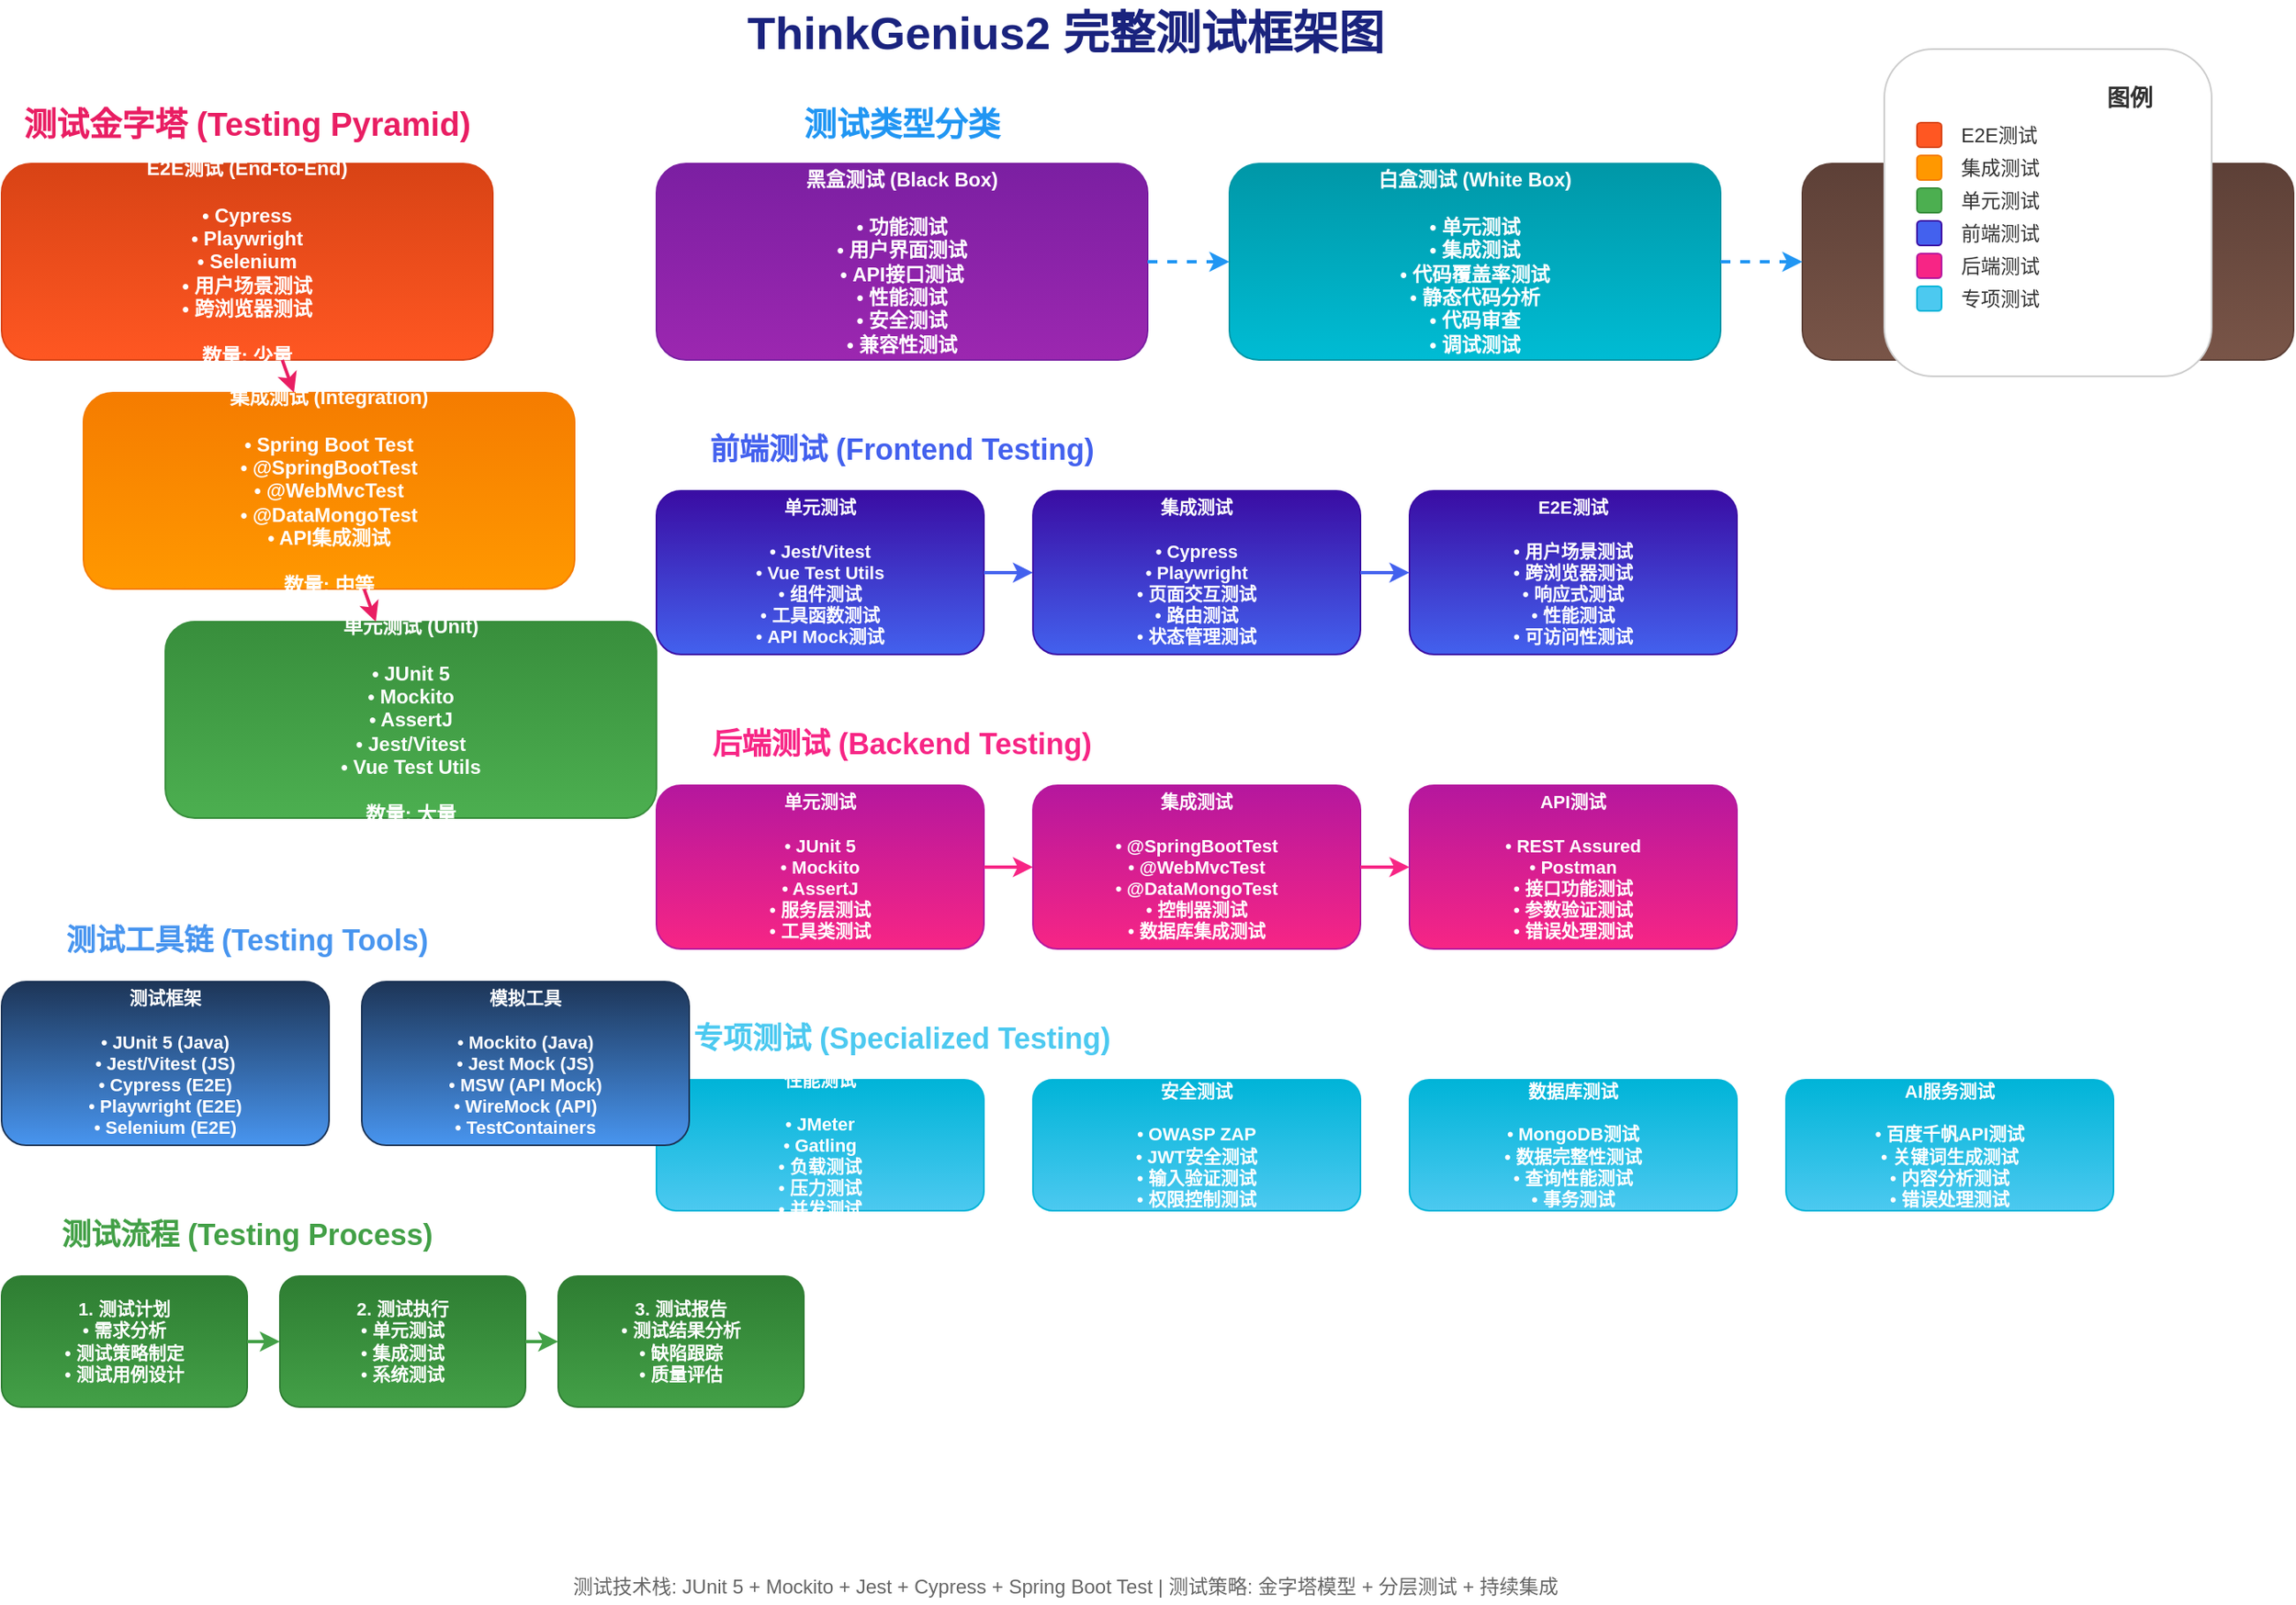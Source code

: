 <mxfile version="22.1.16" type="device">
  <diagram name="ThinkGenius2-Testing-Framework" id="testing-framework-diagram">
    <mxGraphModel dx="1422" dy="794" grid="1" gridSize="10" guides="1" tooltips="1" connect="1" arrows="1" fold="1" page="1" pageScale="1" pageWidth="1400" pageHeight="1000" math="0" shadow="0">
      <root>
        <mxCell id="0" />
        <mxCell id="1" parent="0" />
        
        <!-- 标题 -->
        <mxCell id="title" value="ThinkGenius2 完整测试框架图" style="text;html=1;strokeColor=none;fillColor=none;align=center;verticalAlign=middle;whiteSpace=wrap;rounded=0;fontSize=28;fontStyle=1;fontColor=#1a237e;" vertex="1" parent="1">
          <mxGeometry x="400" y="20" width="600" height="40" as="geometry" />
        </mxCell>
        
        <!-- 测试金字塔 -->
        <mxCell id="pyramid-title" value="测试金字塔 (Testing Pyramid)" style="text;html=1;strokeColor=none;fillColor=none;align=center;verticalAlign=middle;whiteSpace=wrap;rounded=0;fontSize=20;fontStyle=1;fontColor=#e91e63;" vertex="1" parent="1">
          <mxGeometry x="50" y="80" width="300" height="30" as="geometry" />
        </mxCell>
        
        <!-- E2E测试 -->
        <mxCell id="e2e-tests" value="E2E测试 (End-to-End)&#xa;&#xa;• Cypress&#xa;• Playwright&#xa;• Selenium&#xa;• 用户场景测试&#xa;• 跨浏览器测试&#xa;&#xa;数量: 少量" style="rounded=1;whiteSpace=wrap;html=1;fillColor=#ff5722;strokeColor=#d84315;fontColor=#ffffff;fontSize=12;fontStyle=1;gradientColor=#d84315;gradientDirection=north;" vertex="1" parent="1">
          <mxGeometry x="50" y="120" width="300" height="120" as="geometry" />
        </mxCell>
        
        <!-- 集成测试 -->
        <mxCell id="integration-tests" value="集成测试 (Integration)&#xa;&#xa;• Spring Boot Test&#xa;• @SpringBootTest&#xa;• @WebMvcTest&#xa;• @DataMongoTest&#xa;• API集成测试&#xa;&#xa;数量: 中等" style="rounded=1;whiteSpace=wrap;html=1;fillColor=#ff9800;strokeColor=#f57c00;fontColor=#ffffff;fontSize=12;fontStyle=1;gradientColor=#f57c00;gradientDirection=north;" vertex="1" parent="1">
          <mxGeometry x="100" y="260" width="300" height="120" as="geometry" />
        </mxCell>
        
        <!-- 单元测试 -->
        <mxCell id="unit-tests" value="单元测试 (Unit)&#xa;&#xa;• JUnit 5&#xa;• Mockito&#xa;• AssertJ&#xa;• Jest/Vitest&#xa;• Vue Test Utils&#xa;&#xa;数量: 大量" style="rounded=1;whiteSpace=wrap;html=1;fillColor=#4caf50;strokeColor=#388e3c;fontColor=#ffffff;fontSize=12;fontStyle=1;gradientColor=#388e3c;gradientDirection=north;" vertex="1" parent="1">
          <mxGeometry x="150" y="400" width="300" height="120" as="geometry" />
        </mxCell>
        
        <!-- 测试类型分类 -->
        <mxCell id="test-types-title" value="测试类型分类" style="text;html=1;strokeColor=none;fillColor=none;align=center;verticalAlign=middle;whiteSpace=wrap;rounded=0;fontSize=20;fontStyle=1;fontColor=#2196f3;" vertex="1" parent="1">
          <mxGeometry x="500" y="80" width="200" height="30" as="geometry" />
        </mxCell>
        
        <!-- 黑盒测试 -->
        <mxCell id="blackbox-tests" value="黑盒测试 (Black Box)&#xa;&#xa;• 功能测试&#xa;• 用户界面测试&#xa;• API接口测试&#xa;• 性能测试&#xa;• 安全测试&#xa;• 兼容性测试" style="rounded=1;whiteSpace=wrap;html=1;fillColor=#9c27b0;strokeColor=#7b1fa2;fontColor=#ffffff;fontSize=12;fontStyle=1;gradientColor=#7b1fa2;gradientDirection=north;" vertex="1" parent="1">
          <mxGeometry x="450" y="120" width="300" height="120" as="geometry" />
        </mxCell>
        
        <!-- 白盒测试 -->
        <mxCell id="whitebox-tests" value="白盒测试 (White Box)&#xa;&#xa;• 单元测试&#xa;• 集成测试&#xa;• 代码覆盖率测试&#xa;• 静态代码分析&#xa;• 代码审查&#xa;• 调试测试" style="rounded=1;whiteSpace=wrap;html=1;fillColor=#00bcd4;strokeColor=#0097a7;fontColor=#ffffff;fontSize=12;fontStyle=1;gradientColor=#0097a7;gradientDirection=north;" vertex="1" parent="1">
          <mxGeometry x="800" y="120" width="300" height="120" as="geometry" />
        </mxCell>
        
        <!-- 灰盒测试 -->
        <mxCell id="graybox-tests" value="灰盒测试 (Gray Box)&#xa;&#xa;• 组件测试&#xa;• 模块测试&#xa;• 子系统测试&#xa;• 数据库测试&#xa;• 中间件测试&#xa;• 配置测试" style="rounded=1;whiteSpace=wrap;html=1;fillColor=#795548;strokeColor=#5d4037;fontColor=#ffffff;fontSize=12;fontStyle=1;gradientColor=#5d4037;gradientDirection=north;" vertex="1" parent="1">
          <mxGeometry x="1150" y="120" width="300" height="120" as="geometry" />
        </mxCell>
        
        <!-- 前端测试 -->
        <mxCell id="frontend-tests-title" value="前端测试 (Frontend Testing)" style="text;html=1;strokeColor=none;fillColor=none;align=center;verticalAlign=middle;whiteSpace=wrap;rounded=0;fontSize=18;fontStyle=1;fontColor=#4361ee;" vertex="1" parent="1">
          <mxGeometry x="450" y="280" width="300" height="30" as="geometry" />
        </mxCell>
        
        <!-- 前端单元测试 -->
        <mxCell id="frontend-unit" value="单元测试&#xa;&#xa;• Jest/Vitest&#xa;• Vue Test Utils&#xa;• 组件测试&#xa;• 工具函数测试&#xa;• API Mock测试" style="rounded=1;whiteSpace=wrap;html=1;fillColor=#4361ee;strokeColor=#3a0ca3;fontColor=#ffffff;fontSize=11;fontStyle=1;gradientColor=#3a0ca3;gradientDirection=north;" vertex="1" parent="1">
          <mxGeometry x="450" y="320" width="200" height="100" as="geometry" />
        </mxCell>
        
        <!-- 前端集成测试 -->
        <mxCell id="frontend-integration" value="集成测试&#xa;&#xa;• Cypress&#xa;• Playwright&#xa;• 页面交互测试&#xa;• 路由测试&#xa;• 状态管理测试" style="rounded=1;whiteSpace=wrap;html=1;fillColor=#4361ee;strokeColor=#3a0ca3;fontColor=#ffffff;fontSize=11;fontStyle=1;gradientColor=#3a0ca3;gradientDirection=north;" vertex="1" parent="1">
          <mxGeometry x="680" y="320" width="200" height="100" as="geometry" />
        </mxCell>
        
        <!-- 前端E2E测试 -->
        <mxCell id="frontend-e2e" value="E2E测试&#xa;&#xa;• 用户场景测试&#xa;• 跨浏览器测试&#xa;• 响应式测试&#xa;• 性能测试&#xa;• 可访问性测试" style="rounded=1;whiteSpace=wrap;html=1;fillColor=#4361ee;strokeColor=#3a0ca3;fontColor=#ffffff;fontSize=11;fontStyle=1;gradientColor=#3a0ca3;gradientDirection=north;" vertex="1" parent="1">
          <mxGeometry x="910" y="320" width="200" height="100" as="geometry" />
        </mxCell>
        
        <!-- 后端测试 -->
        <mxCell id="backend-tests-title" value="后端测试 (Backend Testing)" style="text;html=1;strokeColor=none;fillColor=none;align=center;verticalAlign=middle;whiteSpace=wrap;rounded=0;fontSize=18;fontStyle=1;fontColor=#f72585;" vertex="1" parent="1">
          <mxGeometry x="450" y="460" width="300" height="30" as="geometry" />
        </mxCell>
        
        <!-- 后端单元测试 -->
        <mxCell id="backend-unit" value="单元测试&#xa;&#xa;• JUnit 5&#xa;• Mockito&#xa;• AssertJ&#xa;• 服务层测试&#xa;• 工具类测试" style="rounded=1;whiteSpace=wrap;html=1;fillColor=#f72585;strokeColor=#b5179e;fontColor=#ffffff;fontSize=11;fontStyle=1;gradientColor=#b5179e;gradientDirection=north;" vertex="1" parent="1">
          <mxGeometry x="450" y="500" width="200" height="100" as="geometry" />
        </mxCell>
        
        <!-- 后端集成测试 -->
        <mxCell id="backend-integration" value="集成测试&#xa;&#xa;• @SpringBootTest&#xa;• @WebMvcTest&#xa;• @DataMongoTest&#xa;• 控制器测试&#xa;• 数据库集成测试" style="rounded=1;whiteSpace=wrap;html=1;fillColor=#f72585;strokeColor=#b5179e;fontColor=#ffffff;fontSize=11;fontStyle=1;gradientColor=#b5179e;gradientDirection=north;" vertex="1" parent="1">
          <mxGeometry x="680" y="500" width="200" height="100" as="geometry" />
        </mxCell>
        
        <!-- 后端API测试 -->
        <mxCell id="backend-api" value="API测试&#xa;&#xa;• REST Assured&#xa;• Postman&#xa;• 接口功能测试&#xa;• 参数验证测试&#xa;• 错误处理测试" style="rounded=1;whiteSpace=wrap;html=1;fillColor=#f72585;strokeColor=#b5179e;fontColor=#ffffff;fontSize=11;fontStyle=1;gradientColor=#b5179e;gradientDirection=north;" vertex="1" parent="1">
          <mxGeometry x="910" y="500" width="200" height="100" as="geometry" />
        </mxCell>
        
        <!-- 专项测试 -->
        <mxCell id="specialized-tests-title" value="专项测试 (Specialized Testing)" style="text;html=1;strokeColor=none;fillColor=none;align=center;verticalAlign=middle;whiteSpace=wrap;rounded=0;fontSize=18;fontStyle=1;fontColor=#4cc9f0;" vertex="1" parent="1">
          <mxGeometry x="450" y="640" width="300" height="30" as="geometry" />
        </mxCell>
        
        <!-- 性能测试 -->
        <mxCell id="performance-tests" value="性能测试&#xa;&#xa;• JMeter&#xa;• Gatling&#xa;• 负载测试&#xa;• 压力测试&#xa;• 并发测试" style="rounded=1;whiteSpace=wrap;html=1;fillColor=#4cc9f0;strokeColor=#00b4d8;fontColor=#ffffff;fontSize=11;fontStyle=1;gradientColor=#00b4d8;gradientDirection=north;" vertex="1" parent="1">
          <mxGeometry x="450" y="680" width="200" height="80" as="geometry" />
        </mxCell>
        
        <!-- 安全测试 -->
        <mxCell id="security-tests" value="安全测试&#xa;&#xa;• OWASP ZAP&#xa;• JWT安全测试&#xa;• 输入验证测试&#xa;• 权限控制测试" style="rounded=1;whiteSpace=wrap;html=1;fillColor=#4cc9f0;strokeColor=#00b4d8;fontColor=#ffffff;fontSize=11;fontStyle=1;gradientColor=#00b4d8;gradientDirection=north;" vertex="1" parent="1">
          <mxGeometry x="680" y="680" width="200" height="80" as="geometry" />
        </mxCell>
        
        <!-- 数据库测试 -->
        <mxCell id="database-tests" value="数据库测试&#xa;&#xa;• MongoDB测试&#xa;• 数据完整性测试&#xa;• 查询性能测试&#xa;• 事务测试" style="rounded=1;whiteSpace=wrap;html=1;fillColor=#4cc9f0;strokeColor=#00b4d8;fontColor=#ffffff;fontSize=11;fontStyle=1;gradientColor=#00b4d8;gradientDirection=north;" vertex="1" parent="1">
          <mxGeometry x="910" y="680" width="200" height="80" as="geometry" />
        </mxCell>
        
        <!-- AI服务测试 -->
        <mxCell id="ai-tests" value="AI服务测试&#xa;&#xa;• 百度千帆API测试&#xa;• 关键词生成测试&#xa;• 内容分析测试&#xa;• 错误处理测试" style="rounded=1;whiteSpace=wrap;html=1;fillColor=#4cc9f0;strokeColor=#00b4d8;fontColor=#ffffff;fontSize=11;fontStyle=1;gradientColor=#00b4d8;gradientDirection=north;" vertex="1" parent="1">
          <mxGeometry x="1140" y="680" width="200" height="80" as="geometry" />
        </mxCell>
        
        <!-- 测试工具链 -->
        <mxCell id="tools-title" value="测试工具链 (Testing Tools)" style="text;html=1;strokeColor=none;fillColor=none;align=center;verticalAlign=middle;whiteSpace=wrap;rounded=0;fontSize=18;fontStyle=1;fontColor=#4895ef;" vertex="1" parent="1">
          <mxGeometry x="50" y="580" width="300" height="30" as="geometry" />
        </mxCell>
        
        <!-- 测试框架 -->
        <mxCell id="test-frameworks" value="测试框架&#xa;&#xa;• JUnit 5 (Java)&#xa;• Jest/Vitest (JS)&#xa;• Cypress (E2E)&#xa;• Playwright (E2E)&#xa;• Selenium (E2E)" style="rounded=1;whiteSpace=wrap;html=1;fillColor=#4895ef;strokeColor=#1d3557;fontColor=#ffffff;fontSize=11;fontStyle=1;gradientColor=#1d3557;gradientDirection=north;" vertex="1" parent="1">
          <mxGeometry x="50" y="620" width="200" height="100" as="geometry" />
        </mxCell>
        
        <!-- 模拟工具 -->
        <mxCell id="mocking-tools" value="模拟工具&#xa;&#xa;• Mockito (Java)&#xa;• Jest Mock (JS)&#xa;• MSW (API Mock)&#xa;• WireMock (API)&#xa;• TestContainers" style="rounded=1;whiteSpace=wrap;html=1;fillColor=#4895ef;strokeColor=#1d3557;fontColor=#ffffff;fontSize=11;fontStyle=1;gradientColor=#1d3557;gradientDirection=north;" vertex="1" parent="1">
          <mxGeometry x="270" y="620" width="200" height="100" as="geometry" />
        </mxCell>
        
        <!-- 测试流程 -->
        <mxCell id="test-process-title" value="测试流程 (Testing Process)" style="text;html=1;strokeColor=none;fillColor=none;align=center;verticalAlign=middle;whiteSpace=wrap;rounded=0;fontSize=18;fontStyle=1;fontColor=#43a047;" vertex="1" parent="1">
          <mxGeometry x="50" y="760" width="300" height="30" as="geometry" />
        </mxCell>
        
        <!-- 测试流程步骤 -->
        <mxCell id="test-planning" value="1. 测试计划&#xa;• 需求分析&#xa;• 测试策略制定&#xa;• 测试用例设计" style="rounded=1;whiteSpace=wrap;html=1;fillColor=#43a047;strokeColor=#2e7d32;fontColor=#ffffff;fontSize=11;fontStyle=1;gradientColor=#2e7d32;gradientDirection=north;" vertex="1" parent="1">
          <mxGeometry x="50" y="800" width="150" height="80" as="geometry" />
        </mxCell>
        
        <mxCell id="test-execution" value="2. 测试执行&#xa;• 单元测试&#xa;• 集成测试&#xa;• 系统测试" style="rounded=1;whiteSpace=wrap;html=1;fillColor=#43a047;strokeColor=#2e7d32;fontColor=#ffffff;fontSize=11;fontStyle=1;gradientColor=#2e7d32;gradientDirection=north;" vertex="1" parent="1">
          <mxGeometry x="220" y="800" width="150" height="80" as="geometry" />
        </mxCell>
        
        <mxCell id="test-reporting" value="3. 测试报告&#xa;• 测试结果分析&#xa;• 缺陷跟踪&#xa;• 质量评估" style="rounded=1;whiteSpace=wrap;html=1;fillColor=#43a047;strokeColor=#2e7d32;fontColor=#ffffff;fontSize=11;fontStyle=1;gradientColor=#2e7d32;gradientDirection=north;" vertex="1" parent="1">
          <mxGeometry x="390" y="800" width="150" height="80" as="geometry" />
        </mxCell>
        
        <!-- 连接线 -->
        <!-- 测试金字塔连接 -->
        <mxCell id="pyramid-connection" value="" style="endArrow=classic;html=1;rounded=0;strokeWidth=2;strokeColor=#e91e63;" edge="1" parent="1" source="e2e-tests" target="integration-tests">
          <mxGeometry width="50" height="50" relative="1" as="geometry">
            <mxPoint x="200" y="240" as="sourcePoint" />
            <mxPoint x="250" y="260" as="targetPoint" />
          </mxGeometry>
        </mxCell>
        
        <mxCell id="pyramid-connection2" value="" style="endArrow=classic;html=1;rounded=0;strokeWidth=2;strokeColor=#e91e63;" edge="1" parent="1" source="integration-tests" target="unit-tests">
          <mxGeometry width="50" height="50" relative="1" as="geometry">
            <mxPoint x="250" y="380" as="sourcePoint" />
            <mxPoint x="300" y="400" as="targetPoint" />
          </mxGeometry>
        </mxCell>
        
        <!-- 测试类型连接 -->
        <mxCell id="type-connection" value="" style="endArrow=classic;html=1;rounded=0;strokeWidth=2;strokeColor=#2196f3;dashed=1;" edge="1" parent="1" source="blackbox-tests" target="whitebox-tests">
          <mxGeometry width="50" height="50" relative="1" as="geometry">
            <mxPoint x="750" y="180" as="sourcePoint" />
            <mxPoint x="800" y="180" as="targetPoint" />
          </mxGeometry>
        </mxCell>
        
        <mxCell id="type-connection2" value="" style="endArrow=classic;html=1;rounded=0;strokeWidth=2;strokeColor=#2196f3;dashed=1;" edge="1" parent="1" source="whitebox-tests" target="graybox-tests">
          <mxGeometry width="50" height="50" relative="1" as="geometry">
            <mxPoint x="1100" y="180" as="sourcePoint" />
            <mxPoint x="1150" y="180" as="targetPoint" />
          </mxGeometry>
        </mxCell>
        
        <!-- 前端测试连接 -->
        <mxCell id="frontend-connection" value="" style="endArrow=classic;html=1;rounded=0;strokeWidth=2;strokeColor=#4361ee;" edge="1" parent="1" source="frontend-unit" target="frontend-integration">
          <mxGeometry width="50" height="50" relative="1" as="geometry">
            <mxPoint x="650" y="370" as="sourcePoint" />
            <mxPoint x="680" y="370" as="targetPoint" />
          </mxGeometry>
        </mxCell>
        
        <mxCell id="frontend-connection2" value="" style="endArrow=classic;html=1;rounded=0;strokeWidth=2;strokeColor=#4361ee;" edge="1" parent="1" source="frontend-integration" target="frontend-e2e">
          <mxGeometry width="50" height="50" relative="1" as="geometry">
            <mxPoint x="880" y="370" as="sourcePoint" />
            <mxPoint x="910" y="370" as="targetPoint" />
          </mxGeometry>
        </mxCell>
        
        <!-- 后端测试连接 -->
        <mxCell id="backend-connection" value="" style="endArrow=classic;html=1;rounded=0;strokeWidth=2;strokeColor=#f72585;" edge="1" parent="1" source="backend-unit" target="backend-integration">
          <mxGeometry width="50" height="50" relative="1" as="geometry">
            <mxPoint x="650" y="550" as="sourcePoint" />
            <mxPoint x="680" y="550" as="targetPoint" />
          </mxGeometry>
        </mxCell>
        
        <mxCell id="backend-connection2" value="" style="endArrow=classic;html=1;rounded=0;strokeWidth=2;strokeColor=#f72585;" edge="1" parent="1" source="backend-integration" target="backend-api">
          <mxGeometry width="50" height="50" relative="1" as="geometry">
            <mxPoint x="880" y="550" as="sourcePoint" />
            <mxPoint x="910" y="550" as="targetPoint" />
          </mxGeometry>
        </mxCell>
        
        <!-- 测试流程连接 -->
        <mxCell id="process-connection" value="" style="endArrow=classic;html=1;rounded=0;strokeWidth=2;strokeColor=#43a047;" edge="1" parent="1" source="test-planning" target="test-execution">
          <mxGeometry width="50" height="50" relative="1" as="geometry">
            <mxPoint x="200" y="840" as="sourcePoint" />
            <mxPoint x="220" y="840" as="targetPoint" />
          </mxGeometry>
        </mxCell>
        
        <mxCell id="process-connection2" value="" style="endArrow=classic;html=1;rounded=0;strokeWidth=2;strokeColor=#43a047;" edge="1" parent="1" source="test-execution" target="test-reporting">
          <mxGeometry width="50" height="50" relative="1" as="geometry">
            <mxPoint x="370" y="840" as="sourcePoint" />
            <mxPoint x="390" y="840" as="targetPoint" />
          </mxGeometry>
        </mxCell>
        
        <!-- 图例 -->
        <mxCell id="legend-bg" value="" style="rounded=1;whiteSpace=wrap;html=1;fillColor=#ffffff;strokeColor=#cccccc;strokeWidth=1;" vertex="1" parent="1">
          <mxGeometry x="1200" y="50" width="200" height="200" as="geometry" />
        </mxCell>
        
        <mxCell id="legend-title" value="图例" style="text;html=1;strokeColor=none;fillColor=none;align=center;verticalAlign=middle;whiteSpace=wrap;rounded=0;fontSize=14;fontStyle=1;fontColor=#333333;" vertex="1" parent="1">
          <mxGeometry x="1300" y="70" width="100" height="20" as="geometry" />
        </mxCell>
        
        <mxCell id="legend-e2e" value="" style="rounded=1;whiteSpace=wrap;html=1;fillColor=#ff5722;strokeColor=#d84315;" vertex="1" parent="1">
          <mxGeometry x="1220" y="95" width="15" height="15" as="geometry" />
        </mxCell>
        
        <mxCell id="legend-e2e-text" value="E2E测试" style="text;html=1;strokeColor=none;fillColor=none;align=left;verticalAlign=middle;whiteSpace=wrap;rounded=0;fontSize=12;fontColor=#333333;" vertex="1" parent="1">
          <mxGeometry x="1245" y="95" width="60" height="15" as="geometry" />
        </mxCell>
        
        <mxCell id="legend-integration" value="" style="rounded=1;whiteSpace=wrap;html=1;fillColor=#ff9800;strokeColor=#f57c00;" vertex="1" parent="1">
          <mxGeometry x="1220" y="115" width="15" height="15" as="geometry" />
        </mxCell>
        
        <mxCell id="legend-integration-text" value="集成测试" style="text;html=1;strokeColor=none;fillColor=none;align=left;verticalAlign=middle;whiteSpace=wrap;rounded=0;fontSize=12;fontColor=#333333;" vertex="1" parent="1">
          <mxGeometry x="1245" y="115" width="60" height="15" as="geometry" />
        </mxCell>
        
        <mxCell id="legend-unit" value="" style="rounded=1;whiteSpace=wrap;html=1;fillColor=#4caf50;strokeColor=#388e3c;" vertex="1" parent="1">
          <mxGeometry x="1220" y="135" width="15" height="15" as="geometry" />
        </mxCell>
        
        <mxCell id="legend-unit-text" value="单元测试" style="text;html=1;strokeColor=none;fillColor=none;align=left;verticalAlign=middle;whiteSpace=wrap;rounded=0;fontSize=12;fontColor=#333333;" vertex="1" parent="1">
          <mxGeometry x="1245" y="135" width="60" height="15" as="geometry" />
        </mxCell>
        
        <mxCell id="legend-frontend" value="" style="rounded=1;whiteSpace=wrap;html=1;fillColor=#4361ee;strokeColor=#3a0ca3;" vertex="1" parent="1">
          <mxGeometry x="1220" y="155" width="15" height="15" as="geometry" />
        </mxCell>
        
        <mxCell id="legend-frontend-text" value="前端测试" style="text;html=1;strokeColor=none;fillColor=none;align=left;verticalAlign=middle;whiteSpace=wrap;rounded=0;fontSize=12;fontColor=#333333;" vertex="1" parent="1">
          <mxGeometry x="1245" y="155" width="60" height="15" as="geometry" />
        </mxCell>
        
        <mxCell id="legend-backend" value="" style="rounded=1;whiteSpace=wrap;html=1;fillColor=#f72585;strokeColor=#b5179e;" vertex="1" parent="1">
          <mxGeometry x="1220" y="175" width="15" height="15" as="geometry" />
        </mxCell>
        
        <mxCell id="legend-backend-text" value="后端测试" style="text;html=1;strokeColor=none;fillColor=none;align=left;verticalAlign=middle;whiteSpace=wrap;rounded=0;fontSize=12;fontColor=#333333;" vertex="1" parent="1">
          <mxGeometry x="1245" y="175" width="60" height="15" as="geometry" />
        </mxCell>
        
        <mxCell id="legend-specialized" value="" style="rounded=1;whiteSpace=wrap;html=1;fillColor=#4cc9f0;strokeColor=#00b4d8;" vertex="1" parent="1">
          <mxGeometry x="1220" y="195" width="15" height="15" as="geometry" />
        </mxCell>
        
        <mxCell id="legend-specialized-text" value="专项测试" style="text;html=1;strokeColor=none;fillColor=none;align=left;verticalAlign=middle;whiteSpace=wrap;rounded=0;fontSize=12;fontColor=#333333;" vertex="1" parent="1">
          <mxGeometry x="1245" y="195" width="60" height="15" as="geometry" />
        </mxCell>
        
        <!-- 技术栈说明 -->
        <mxCell id="tech-stack" value="测试技术栈: JUnit 5 + Mockito + Jest + Cypress + Spring Boot Test | 测试策略: 金字塔模型 + 分层测试 + 持续集成" style="text;html=1;strokeColor=none;fillColor=none;align=center;verticalAlign=middle;whiteSpace=wrap;rounded=0;fontSize=12;fontColor=#666666;" vertex="1" parent="1">
          <mxGeometry x="300" y="980" width="800" height="20" as="geometry" />
        </mxCell>
        
      </root>
    </mxGraphModel>
  </diagram>
</mxfile> 